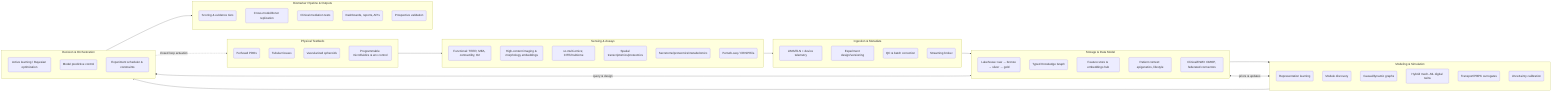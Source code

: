 flowchart LR
  subgraph A[Physical Testbeds]
    A1(Perfused PDOs)
    A2(Tubular tissues)
    A3(Vascularized spheroids)
    A4(Programmable microfluidics & env control)
  end
  subgraph B[Sensing & Assays]
    B1(Functional: TEER, MEA, contractility, O2)
    B2(High-content imaging & morphology embeddings)
    B3(sc-multi-omics; CITE/multiome)
    B4(Spatial transcriptomics/proteomics)
    B5(Secretome/proteomics/metabolomics)
    B6(Perturb-seq / CRISPRi/a)
  end
  subgraph C[Ingestion & Metadata]
    C1(LIMS/ELN + device telemetry)
    C2(Experiment design/versioning)
    C3(QC & batch correction)
    C4(Streaming broker)
  end
  subgraph D[Storage & Data Model]
    D1(Lakehouse: raw → bronze → silver → gold)
    D2(Typed Knowledge Graph)
    D3(Feature store & embeddings hub)
    D4(Patient context: epigenetics, lifestyle)
    D5(Clinical/RWD: OMOP, federated connectors)
  end
  subgraph E[Modeling & Simulation]
    E1(Representation learning)
    E2(Module discovery)
    E3(Causal/dynamic graphs)
    E4(Hybrid mech–ML digital twins)
    E5(Transport/PBPK surrogates)
    E6(Uncertainty calibration)
  end
  subgraph F[Decision & Orchestration]
    F1(Active learning / Bayesian optimization)
    F2(Model predictive control)
    F3(Experiment scheduler & constraints)
  end
  subgraph G[Biomarker Pipeline & Outputs]
    G1(Scoring & evidence tiers)
    G2(Cross-model/donor replication)
    G3(Clinical mediation tests)
    G4(Dashboards, reports, APIs)
    G5(Prospective validation)
  end
  A --> B --> C --> D --> E --> F --> G
  F -.closed loop actuation.-> A
  D <--->|priors & updates| E
  D <--->|query & design| F
